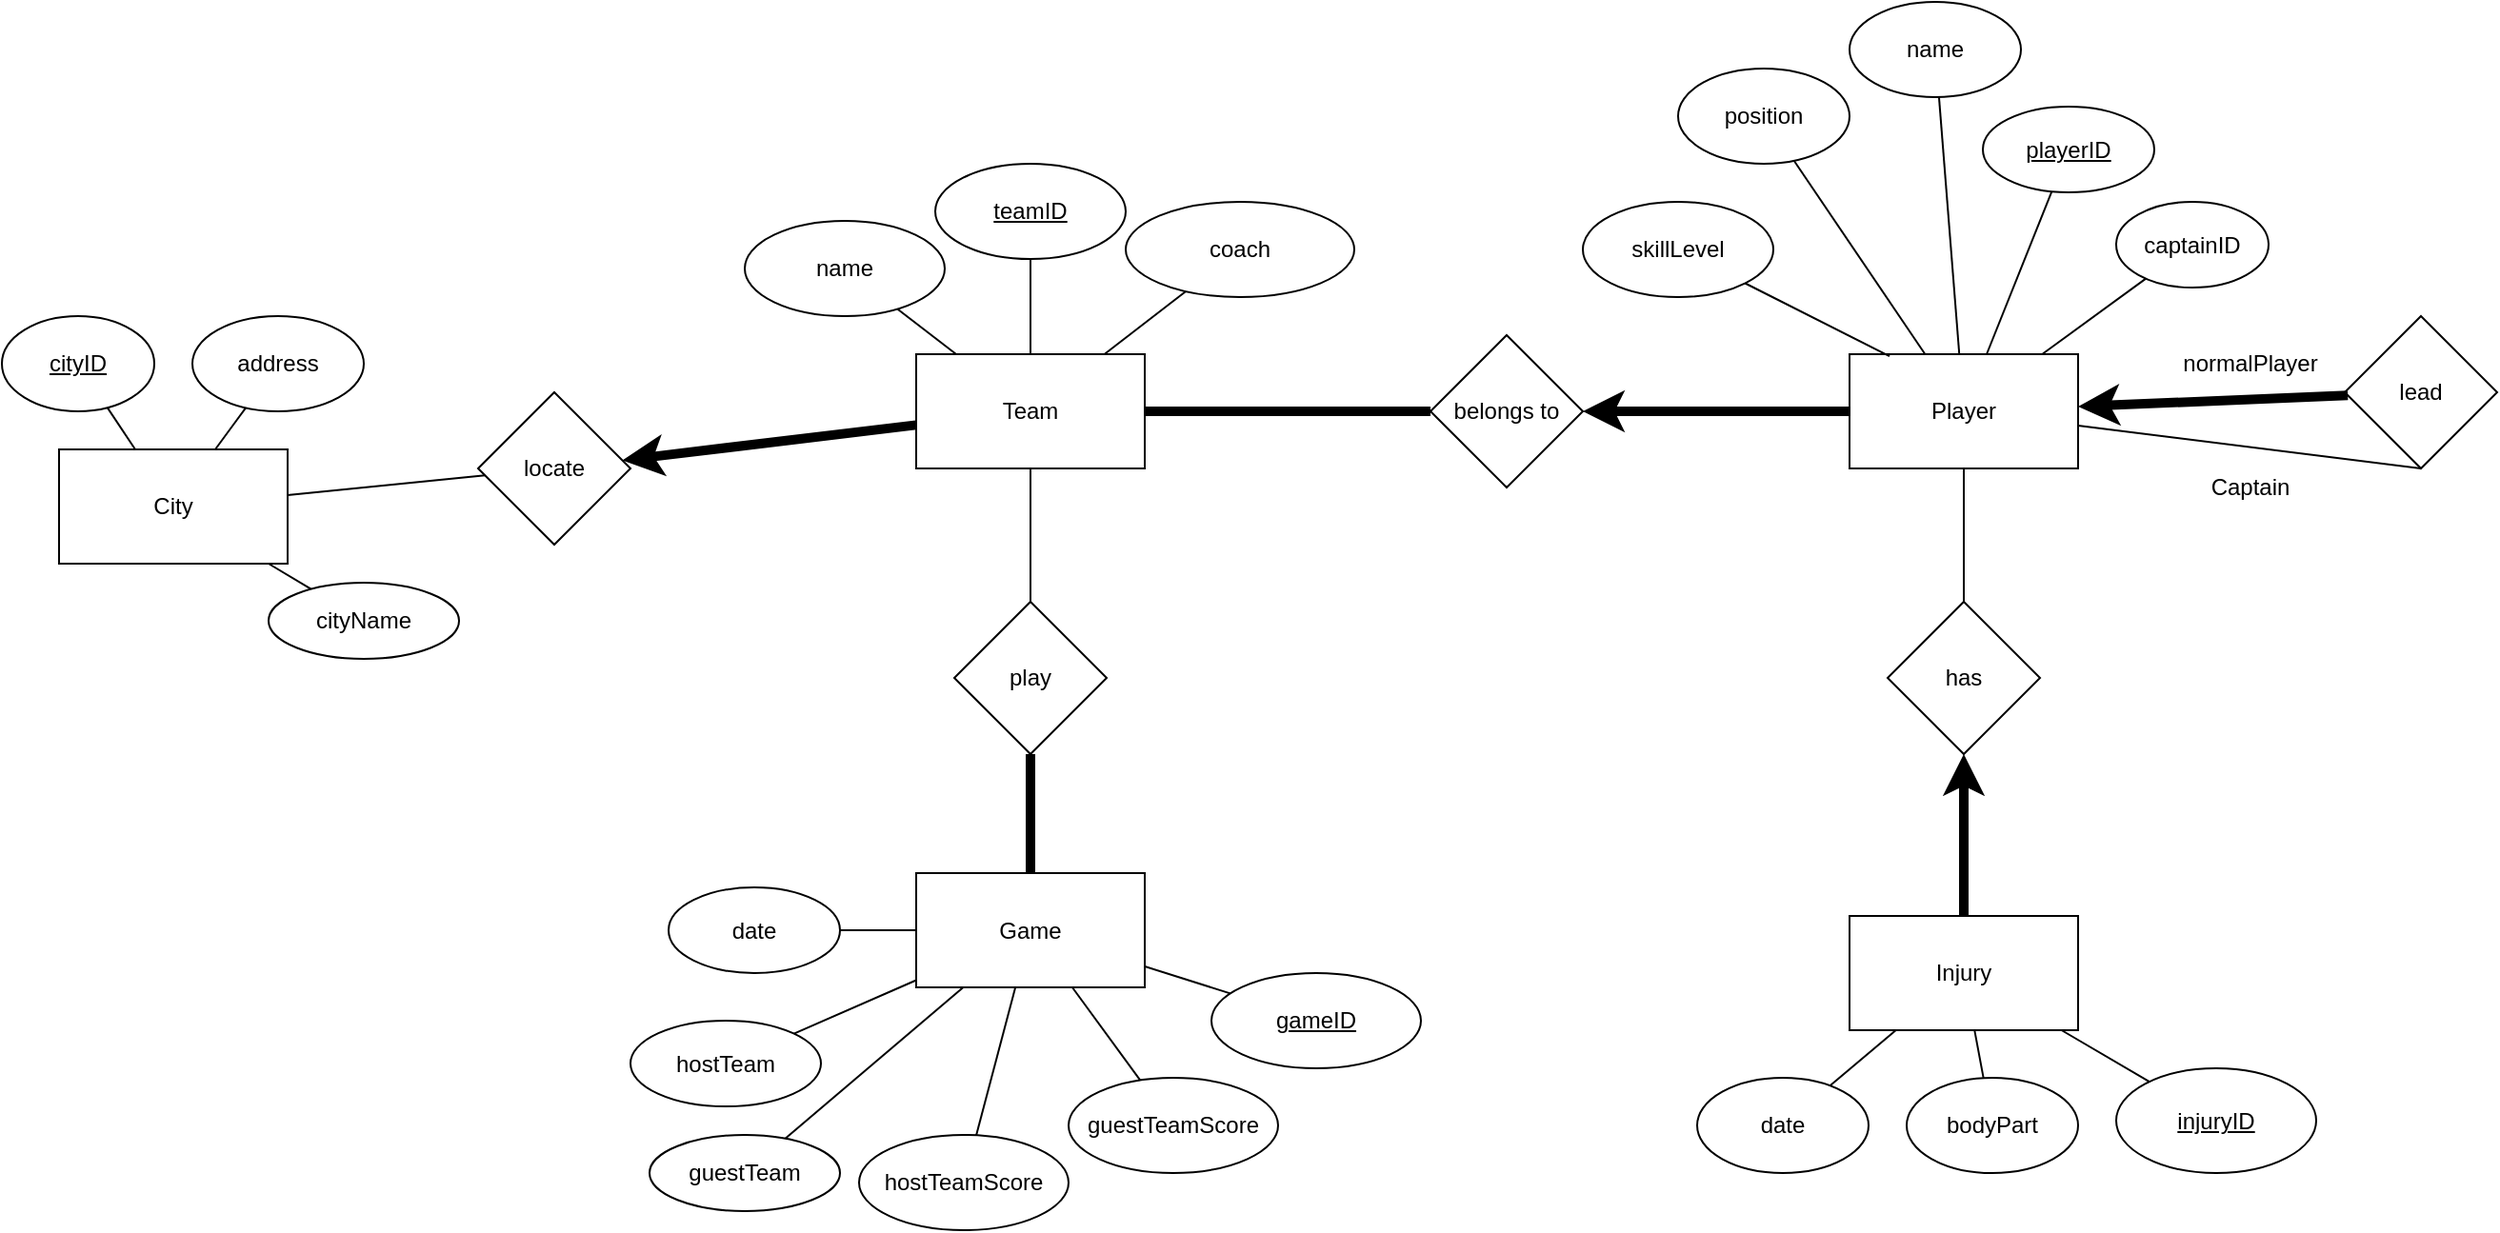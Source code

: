 <mxfile version="21.0.8" type="google"><diagram name="Page-1" id="rhDzWcqhgipjM--8AfMl"><mxGraphModel grid="1" page="1" gridSize="10" guides="1" tooltips="1" connect="1" arrows="1" fold="1" pageScale="1" pageWidth="850" pageHeight="1100" math="0" shadow="0"><root><mxCell id="0"/><mxCell id="1" parent="0"/><mxCell id="kVYJNmHLH6mLs-GNbVX7-8" value="belongs to" style="rhombus;whiteSpace=wrap;html=1;" vertex="1" parent="1"><mxGeometry x="-310" y="280" width="80" height="80" as="geometry"/></mxCell><mxCell id="kVYJNmHLH6mLs-GNbVX7-19" value="" style="endArrow=none;html=1;rounded=0;strokeWidth=5;" edge="1" parent="1" source="kVYJNmHLH6mLs-GNbVX7-10" target="kVYJNmHLH6mLs-GNbVX7-8"><mxGeometry width="50" height="50" relative="1" as="geometry"><mxPoint x="-500" y="546" as="sourcePoint"/><mxPoint x="-152" y="526" as="targetPoint"/></mxGeometry></mxCell><mxCell id="kVYJNmHLH6mLs-GNbVX7-20" value="" style="endArrow=classic;html=1;rounded=0;strokeWidth=5;" edge="1" parent="1" source="kVYJNmHLH6mLs-GNbVX7-22" target="kVYJNmHLH6mLs-GNbVX7-8"><mxGeometry width="50" height="50" relative="1" as="geometry"><mxPoint x="30" y="310" as="sourcePoint"/><mxPoint x="-98" y="502" as="targetPoint"/></mxGeometry></mxCell><mxCell id="kVYJNmHLH6mLs-GNbVX7-59" value="has" style="rhombus;whiteSpace=wrap;html=1;" vertex="1" parent="1"><mxGeometry x="-70" y="420" width="80" height="80" as="geometry"/></mxCell><mxCell id="kVYJNmHLH6mLs-GNbVX7-60" value="" style="endArrow=classic;html=1;rounded=0;strokeWidth=5;" edge="1" parent="1" source="kVYJNmHLH6mLs-GNbVX7-34" target="kVYJNmHLH6mLs-GNbVX7-59"><mxGeometry width="50" height="50" relative="1" as="geometry"><mxPoint x="80" y="540" as="sourcePoint"/><mxPoint x="-100" y="540" as="targetPoint"/></mxGeometry></mxCell><mxCell id="kVYJNmHLH6mLs-GNbVX7-61" value="" style="endArrow=none;html=1;rounded=0;" edge="1" parent="1" source="kVYJNmHLH6mLs-GNbVX7-59" target="kVYJNmHLH6mLs-GNbVX7-22"><mxGeometry width="50" height="50" relative="1" as="geometry"><mxPoint x="-110" y="460" as="sourcePoint"/><mxPoint x="-60" y="410" as="targetPoint"/></mxGeometry></mxCell><mxCell id="kVYJNmHLH6mLs-GNbVX7-75" value="play" style="rhombus;whiteSpace=wrap;html=1;" vertex="1" parent="1"><mxGeometry x="-560" y="420" width="80" height="80" as="geometry"/></mxCell><mxCell id="kVYJNmHLH6mLs-GNbVX7-77" value="" style="endArrow=none;html=1;rounded=0;strokeWidth=5;" edge="1" parent="1" source="kVYJNmHLH6mLs-GNbVX7-44" target="kVYJNmHLH6mLs-GNbVX7-75"><mxGeometry width="50" height="50" relative="1" as="geometry"><mxPoint x="-110" y="550" as="sourcePoint"/><mxPoint x="-60" y="500" as="targetPoint"/></mxGeometry></mxCell><mxCell id="kVYJNmHLH6mLs-GNbVX7-46" value="hostTeamScore" style="ellipse;whiteSpace=wrap;html=1;" vertex="1" parent="1"><mxGeometry x="-610" y="700" width="110" height="50" as="geometry"/></mxCell><mxCell id="kVYJNmHLH6mLs-GNbVX7-51" value="" style="endArrow=none;html=1;rounded=0;" edge="1" parent="1" source="kVYJNmHLH6mLs-GNbVX7-44" target="kVYJNmHLH6mLs-GNbVX7-46"><mxGeometry width="50" height="50" relative="1" as="geometry"><mxPoint x="-590" y="575" as="sourcePoint"/><mxPoint x="-620" y="475" as="targetPoint"/></mxGeometry></mxCell><mxCell id="kVYJNmHLH6mLs-GNbVX7-45" value="guestTeam" style="ellipse;whiteSpace=wrap;html=1;" vertex="1" parent="1"><mxGeometry x="-720" y="700" width="100" height="40" as="geometry"/></mxCell><mxCell id="kVYJNmHLH6mLs-GNbVX7-52" value="" style="endArrow=none;html=1;rounded=0;" edge="1" parent="1" source="kVYJNmHLH6mLs-GNbVX7-44" target="kVYJNmHLH6mLs-GNbVX7-45"><mxGeometry width="50" height="50" relative="1" as="geometry"><mxPoint x="-490" y="415" as="sourcePoint"/><mxPoint x="-440" y="365" as="targetPoint"/></mxGeometry></mxCell><mxCell id="kVYJNmHLH6mLs-GNbVX7-44" value="Game" style="rounded=0;whiteSpace=wrap;html=1;" vertex="1" parent="1"><mxGeometry x="-580" y="562.5" width="120" height="60" as="geometry"/></mxCell><mxCell id="kVYJNmHLH6mLs-GNbVX7-94" value="hostTeam" style="ellipse;whiteSpace=wrap;html=1;" vertex="1" parent="1"><mxGeometry x="-730" y="640" width="100" height="45" as="geometry"/></mxCell><mxCell id="kVYJNmHLH6mLs-GNbVX7-95" value="" style="endArrow=none;html=1;rounded=0;" edge="1" parent="1" source="kVYJNmHLH6mLs-GNbVX7-44" target="kVYJNmHLH6mLs-GNbVX7-94"><mxGeometry width="50" height="50" relative="1" as="geometry"><mxPoint x="-660" y="595" as="sourcePoint"/><mxPoint x="-550" y="315" as="targetPoint"/></mxGeometry></mxCell><mxCell id="kVYJNmHLH6mLs-GNbVX7-96" value="date" style="ellipse;whiteSpace=wrap;html=1;" vertex="1" parent="1"><mxGeometry x="-710" y="570" width="90" height="45" as="geometry"/></mxCell><mxCell id="kVYJNmHLH6mLs-GNbVX7-97" value="" style="endArrow=none;html=1;rounded=0;" edge="1" parent="1" source="kVYJNmHLH6mLs-GNbVX7-44" target="kVYJNmHLH6mLs-GNbVX7-96"><mxGeometry width="50" height="50" relative="1" as="geometry"><mxPoint x="-530" y="665" as="sourcePoint"/><mxPoint x="-420" y="385" as="targetPoint"/></mxGeometry></mxCell><mxCell id="yWss6J1kSv9Ejr0zP9Ih-1" value="guestTeamScore" style="ellipse;whiteSpace=wrap;html=1;" vertex="1" parent="1"><mxGeometry x="-500" y="670" width="110" height="50" as="geometry"/></mxCell><mxCell id="yWss6J1kSv9Ejr0zP9Ih-2" value="" style="endArrow=none;html=1;rounded=0;" edge="1" parent="1" source="kVYJNmHLH6mLs-GNbVX7-44" target="yWss6J1kSv9Ejr0zP9Ih-1"><mxGeometry width="50" height="50" relative="1" as="geometry"><mxPoint x="-415" y="595" as="sourcePoint"/><mxPoint x="-535" y="425" as="targetPoint"/></mxGeometry></mxCell><mxCell id="kVYJNmHLH6mLs-GNbVX7-22" value="Player" style="rounded=0;whiteSpace=wrap;html=1;" vertex="1" parent="1"><mxGeometry x="-90" y="290" width="120" height="60" as="geometry"/></mxCell><mxCell id="kVYJNmHLH6mLs-GNbVX7-23" value="skillLevel" style="ellipse;whiteSpace=wrap;html=1;" vertex="1" parent="1"><mxGeometry x="-230" y="210" width="100" height="50" as="geometry"/></mxCell><mxCell id="kVYJNmHLH6mLs-GNbVX7-24" value="position" style="ellipse;whiteSpace=wrap;html=1;" vertex="1" parent="1"><mxGeometry x="-180" y="140" width="90" height="50" as="geometry"/></mxCell><mxCell id="kVYJNmHLH6mLs-GNbVX7-25" value="&lt;u&gt;playerID&lt;/u&gt;" style="ellipse;whiteSpace=wrap;html=1;" vertex="1" parent="1"><mxGeometry x="-20" y="160" width="90" height="45" as="geometry"/></mxCell><mxCell id="kVYJNmHLH6mLs-GNbVX7-26" value="name" style="ellipse;whiteSpace=wrap;html=1;" vertex="1" parent="1"><mxGeometry x="-90" y="105" width="90" height="50" as="geometry"/></mxCell><mxCell id="kVYJNmHLH6mLs-GNbVX7-27" value="" style="endArrow=none;html=1;rounded=0;" edge="1" parent="1" source="kVYJNmHLH6mLs-GNbVX7-22" target="kVYJNmHLH6mLs-GNbVX7-25"><mxGeometry width="50" height="50" relative="1" as="geometry"><mxPoint x="130" y="290" as="sourcePoint"/><mxPoint x="180" y="240" as="targetPoint"/></mxGeometry></mxCell><mxCell id="kVYJNmHLH6mLs-GNbVX7-28" value="" style="endArrow=none;html=1;rounded=0;" edge="1" parent="1" source="kVYJNmHLH6mLs-GNbVX7-22" target="kVYJNmHLH6mLs-GNbVX7-26"><mxGeometry width="50" height="50" relative="1" as="geometry"><mxPoint x="110" y="270" as="sourcePoint"/><mxPoint x="160" y="220" as="targetPoint"/></mxGeometry></mxCell><mxCell id="kVYJNmHLH6mLs-GNbVX7-29" value="" style="endArrow=none;html=1;rounded=0;" edge="1" parent="1" source="kVYJNmHLH6mLs-GNbVX7-22" target="kVYJNmHLH6mLs-GNbVX7-24"><mxGeometry width="50" height="50" relative="1" as="geometry"><mxPoint x="50" y="280" as="sourcePoint"/><mxPoint x="20" y="180" as="targetPoint"/></mxGeometry></mxCell><mxCell id="kVYJNmHLH6mLs-GNbVX7-30" value="" style="endArrow=none;html=1;rounded=0;exitX=0.175;exitY=0.017;exitDx=0;exitDy=0;exitPerimeter=0;" edge="1" parent="1" source="kVYJNmHLH6mLs-GNbVX7-22" target="kVYJNmHLH6mLs-GNbVX7-23"><mxGeometry width="50" height="50" relative="1" as="geometry"><mxPoint x="150" y="120" as="sourcePoint"/><mxPoint x="200" y="70" as="targetPoint"/></mxGeometry></mxCell><mxCell id="yWss6J1kSv9Ejr0zP9Ih-8" value="lead" style="rhombus;whiteSpace=wrap;html=1;" vertex="1" parent="1"><mxGeometry x="170" y="270" width="80" height="80" as="geometry"/></mxCell><mxCell id="yWss6J1kSv9Ejr0zP9Ih-11" value="" style="endArrow=none;html=1;rounded=0;entryX=0.5;entryY=1;entryDx=0;entryDy=0;strokeWidth=1;" edge="1" parent="1" source="kVYJNmHLH6mLs-GNbVX7-22" target="yWss6J1kSv9Ejr0zP9Ih-8"><mxGeometry width="50" height="50" relative="1" as="geometry"><mxPoint x="-140" y="450" as="sourcePoint"/><mxPoint x="210" y="340" as="targetPoint"/></mxGeometry></mxCell><mxCell id="yWss6J1kSv9Ejr0zP9Ih-12" value="Captain" style="text;html=1;align=center;verticalAlign=middle;resizable=0;points=[];autosize=1;strokeColor=none;fillColor=none;" vertex="1" parent="1"><mxGeometry x="85" y="345" width="70" height="30" as="geometry"/></mxCell><mxCell id="yWss6J1kSv9Ejr0zP9Ih-13" value="normalPlayer" style="text;html=1;align=center;verticalAlign=middle;resizable=0;points=[];autosize=1;strokeColor=none;fillColor=none;" vertex="1" parent="1"><mxGeometry x="70" y="280" width="100" height="30" as="geometry"/></mxCell><mxCell id="yWss6J1kSv9Ejr0zP9Ih-14" value="City" style="whiteSpace=wrap;html=1;" vertex="1" parent="1"><mxGeometry x="-1030" y="340" width="120" height="60" as="geometry"/></mxCell><mxCell id="yWss6J1kSv9Ejr0zP9Ih-22" value="&lt;u&gt;cityID&lt;/u&gt;" style="ellipse;whiteSpace=wrap;html=1;" vertex="1" parent="1"><mxGeometry x="-1060" y="270" width="80" height="50" as="geometry"/></mxCell><mxCell id="yWss6J1kSv9Ejr0zP9Ih-23" value="address" style="ellipse;whiteSpace=wrap;html=1;" vertex="1" parent="1"><mxGeometry x="-960" y="270" width="90" height="50" as="geometry"/></mxCell><mxCell id="yWss6J1kSv9Ejr0zP9Ih-25" value="" style="endArrow=none;html=1;rounded=0;" edge="1" parent="1" source="yWss6J1kSv9Ejr0zP9Ih-14" target="yWss6J1kSv9Ejr0zP9Ih-22"><mxGeometry width="50" height="50" relative="1" as="geometry"><mxPoint x="-720" y="585" as="sourcePoint"/><mxPoint x="-670" y="535" as="targetPoint"/></mxGeometry></mxCell><mxCell id="yWss6J1kSv9Ejr0zP9Ih-26" value="" style="endArrow=none;html=1;rounded=0;" edge="1" parent="1" source="yWss6J1kSv9Ejr0zP9Ih-14" target="yWss6J1kSv9Ejr0zP9Ih-23"><mxGeometry width="50" height="50" relative="1" as="geometry"><mxPoint x="-720" y="585" as="sourcePoint"/><mxPoint x="-670" y="535" as="targetPoint"/></mxGeometry></mxCell><mxCell id="kVYJNmHLH6mLs-GNbVX7-85" value="&lt;u&gt;teamID&lt;/u&gt;" style="ellipse;whiteSpace=wrap;html=1;" vertex="1" parent="1"><mxGeometry x="-570" y="190" width="100" height="50" as="geometry"/></mxCell><mxCell id="kVYJNmHLH6mLs-GNbVX7-10" value="Team" style="rounded=0;whiteSpace=wrap;html=1;" vertex="1" parent="1"><mxGeometry x="-580" y="290" width="120" height="60" as="geometry"/></mxCell><mxCell id="kVYJNmHLH6mLs-GNbVX7-14" value="name" style="ellipse;whiteSpace=wrap;html=1;" vertex="1" parent="1"><mxGeometry x="-670" y="220" width="105" height="50" as="geometry"/></mxCell><mxCell id="kVYJNmHLH6mLs-GNbVX7-16" value="" style="endArrow=none;html=1;rounded=0;" edge="1" parent="1" source="kVYJNmHLH6mLs-GNbVX7-10" target="kVYJNmHLH6mLs-GNbVX7-14"><mxGeometry width="50" height="50" relative="1" as="geometry"><mxPoint x="-530" y="270" as="sourcePoint"/><mxPoint x="-480" y="220" as="targetPoint"/></mxGeometry></mxCell><mxCell id="kVYJNmHLH6mLs-GNbVX7-86" value="" style="endArrow=none;html=1;rounded=0;" edge="1" parent="1" source="kVYJNmHLH6mLs-GNbVX7-10" target="kVYJNmHLH6mLs-GNbVX7-85"><mxGeometry width="50" height="50" relative="1" as="geometry"><mxPoint x="-500" y="300" as="sourcePoint"/><mxPoint x="-392" y="184" as="targetPoint"/></mxGeometry></mxCell><mxCell id="yWss6J1kSv9Ejr0zP9Ih-30" value="locate" style="rhombus;whiteSpace=wrap;html=1;" vertex="1" parent="1"><mxGeometry x="-810" y="310" width="80" height="80" as="geometry"/></mxCell><mxCell id="yWss6J1kSv9Ejr0zP9Ih-31" value="" style="endArrow=classic;html=1;rounded=0;strokeWidth=5;" edge="1" parent="1" source="kVYJNmHLH6mLs-GNbVX7-10" target="yWss6J1kSv9Ejr0zP9Ih-30"><mxGeometry width="50" height="50" relative="1" as="geometry"><mxPoint x="-720" y="450" as="sourcePoint"/><mxPoint x="-670" y="400" as="targetPoint"/></mxGeometry></mxCell><mxCell id="yWss6J1kSv9Ejr0zP9Ih-32" value="" style="endArrow=none;html=1;rounded=0;" edge="1" parent="1" source="yWss6J1kSv9Ejr0zP9Ih-14" target="yWss6J1kSv9Ejr0zP9Ih-30"><mxGeometry width="50" height="50" relative="1" as="geometry"><mxPoint x="-720" y="450" as="sourcePoint"/><mxPoint x="-670" y="400" as="targetPoint"/></mxGeometry></mxCell><mxCell id="yWss6J1kSv9Ejr0zP9Ih-34" value="&lt;u&gt;gameID&lt;/u&gt;" style="ellipse;whiteSpace=wrap;html=1;" vertex="1" parent="1"><mxGeometry x="-425" y="615" width="110" height="50" as="geometry"/></mxCell><mxCell id="yWss6J1kSv9Ejr0zP9Ih-48" value="" style="endArrow=none;html=1;rounded=0;" edge="1" parent="1" source="kVYJNmHLH6mLs-GNbVX7-44" target="yWss6J1kSv9Ejr0zP9Ih-34"><mxGeometry width="50" height="50" relative="1" as="geometry"><mxPoint x="-440" y="450" as="sourcePoint"/><mxPoint x="-390" y="400" as="targetPoint"/></mxGeometry></mxCell><mxCell id="yWss6J1kSv9Ejr0zP9Ih-49" value="" style="endArrow=none;html=1;rounded=0;" edge="1" parent="1" source="kVYJNmHLH6mLs-GNbVX7-75" target="kVYJNmHLH6mLs-GNbVX7-10"><mxGeometry width="50" height="50" relative="1" as="geometry"><mxPoint x="-440" y="450" as="sourcePoint"/><mxPoint x="-390" y="400" as="targetPoint"/></mxGeometry></mxCell><mxCell id="MXziDkKjhozRv_KLa9Ug-1" value="" style="endArrow=classic;html=1;rounded=0;strokeWidth=5;" edge="1" parent="1" source="yWss6J1kSv9Ejr0zP9Ih-8" target="kVYJNmHLH6mLs-GNbVX7-22"><mxGeometry width="50" height="50" relative="1" as="geometry"><mxPoint x="-80" y="420" as="sourcePoint"/><mxPoint x="-30" y="370" as="targetPoint"/></mxGeometry></mxCell><mxCell id="MXziDkKjhozRv_KLa9Ug-2" value="captainID" style="ellipse;whiteSpace=wrap;html=1;" vertex="1" parent="1"><mxGeometry x="50" y="210" width="80" height="45" as="geometry"/></mxCell><mxCell id="MXziDkKjhozRv_KLa9Ug-3" value="" style="endArrow=none;html=1;rounded=0;" edge="1" parent="1" source="kVYJNmHLH6mLs-GNbVX7-22" target="MXziDkKjhozRv_KLa9Ug-2"><mxGeometry width="50" height="50" relative="1" as="geometry"><mxPoint x="21.584" y="330" as="sourcePoint"/><mxPoint x="223.42" y="317" as="targetPoint"/></mxGeometry></mxCell><mxCell id="kVYJNmHLH6mLs-GNbVX7-36" value="bodyPart" style="ellipse;whiteSpace=wrap;html=1;" vertex="1" parent="1"><mxGeometry x="-60" y="670" width="90" height="50" as="geometry"/></mxCell><mxCell id="kVYJNmHLH6mLs-GNbVX7-41" value="" style="endArrow=none;html=1;rounded=0;" edge="1" parent="1" source="kVYJNmHLH6mLs-GNbVX7-34" target="kVYJNmHLH6mLs-GNbVX7-36"><mxGeometry width="50" height="50" relative="1" as="geometry"><mxPoint x="-80" y="575" as="sourcePoint"/><mxPoint x="-110" y="475" as="targetPoint"/></mxGeometry></mxCell><mxCell id="kVYJNmHLH6mLs-GNbVX7-35" value="date" style="ellipse;whiteSpace=wrap;html=1;" vertex="1" parent="1"><mxGeometry x="-170" y="670" width="90" height="50" as="geometry"/></mxCell><mxCell id="kVYJNmHLH6mLs-GNbVX7-42" value="" style="endArrow=none;html=1;rounded=0;" edge="1" parent="1" source="kVYJNmHLH6mLs-GNbVX7-34" target="kVYJNmHLH6mLs-GNbVX7-35"><mxGeometry width="50" height="50" relative="1" as="geometry"><mxPoint x="10" y="415" as="sourcePoint"/><mxPoint x="60" y="365" as="targetPoint"/></mxGeometry></mxCell><mxCell id="kVYJNmHLH6mLs-GNbVX7-34" value="Injury" style="rounded=0;whiteSpace=wrap;html=1;" vertex="1" parent="1"><mxGeometry x="-90" y="585" width="120" height="60" as="geometry"/></mxCell><mxCell id="671sUQKdssZPl-bA3oGZ-1" value="coach" style="ellipse;whiteSpace=wrap;html=1;" vertex="1" parent="1"><mxGeometry x="-470" y="210" width="120" height="50" as="geometry"/></mxCell><mxCell id="671sUQKdssZPl-bA3oGZ-2" value="" style="endArrow=none;html=1;rounded=0;" edge="1" parent="1" source="671sUQKdssZPl-bA3oGZ-1" target="kVYJNmHLH6mLs-GNbVX7-10"><mxGeometry width="50" height="50" relative="1" as="geometry"><mxPoint x="-810" y="450" as="sourcePoint"/><mxPoint x="-760" y="400" as="targetPoint"/></mxGeometry></mxCell><mxCell id="671sUQKdssZPl-bA3oGZ-3" value="&lt;u&gt;injuryID&lt;/u&gt;" style="ellipse;whiteSpace=wrap;html=1;" vertex="1" parent="1"><mxGeometry x="50" y="665" width="105" height="55" as="geometry"/></mxCell><mxCell id="671sUQKdssZPl-bA3oGZ-4" value="" style="endArrow=none;html=1;rounded=0;" edge="1" parent="1" source="kVYJNmHLH6mLs-GNbVX7-34" target="671sUQKdssZPl-bA3oGZ-3"><mxGeometry width="50" height="50" relative="1" as="geometry"><mxPoint x="80" y="620" as="sourcePoint"/><mxPoint x="130" y="570" as="targetPoint"/></mxGeometry></mxCell><mxCell id="671sUQKdssZPl-bA3oGZ-5" value="cityName" style="ellipse;whiteSpace=wrap;html=1;" vertex="1" parent="1"><mxGeometry x="-920" y="410" width="100" height="40" as="geometry"/></mxCell><mxCell id="671sUQKdssZPl-bA3oGZ-6" value="" style="endArrow=none;html=1;rounded=0;" edge="1" parent="1" source="671sUQKdssZPl-bA3oGZ-5" target="yWss6J1kSv9Ejr0zP9Ih-14"><mxGeometry width="50" height="50" relative="1" as="geometry"><mxPoint x="-1010" y="500" as="sourcePoint"/><mxPoint x="-960" y="450" as="targetPoint"/></mxGeometry></mxCell></root></mxGraphModel></diagram></mxfile>